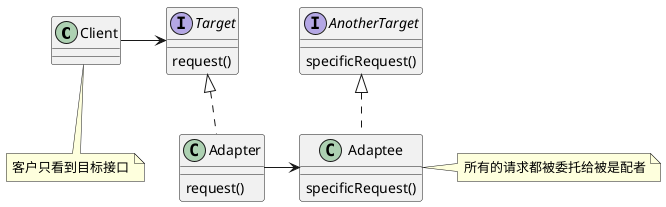@startuml
class Client{
}

interface Target{
    request()
}

class Adapter{
    request()
}

interface AnotherTarget{
    specificRequest()
}

class Adaptee{
    specificRequest()
}


Client -right-> Target
Target <|.. Adapter
AnotherTarget <|.. Adaptee

Adapter-right->Adaptee


note bottom of Client
 客户只看到目标接口
end note


note right of Adaptee
所有的请求都被委托给被是配者
end note

@enduml